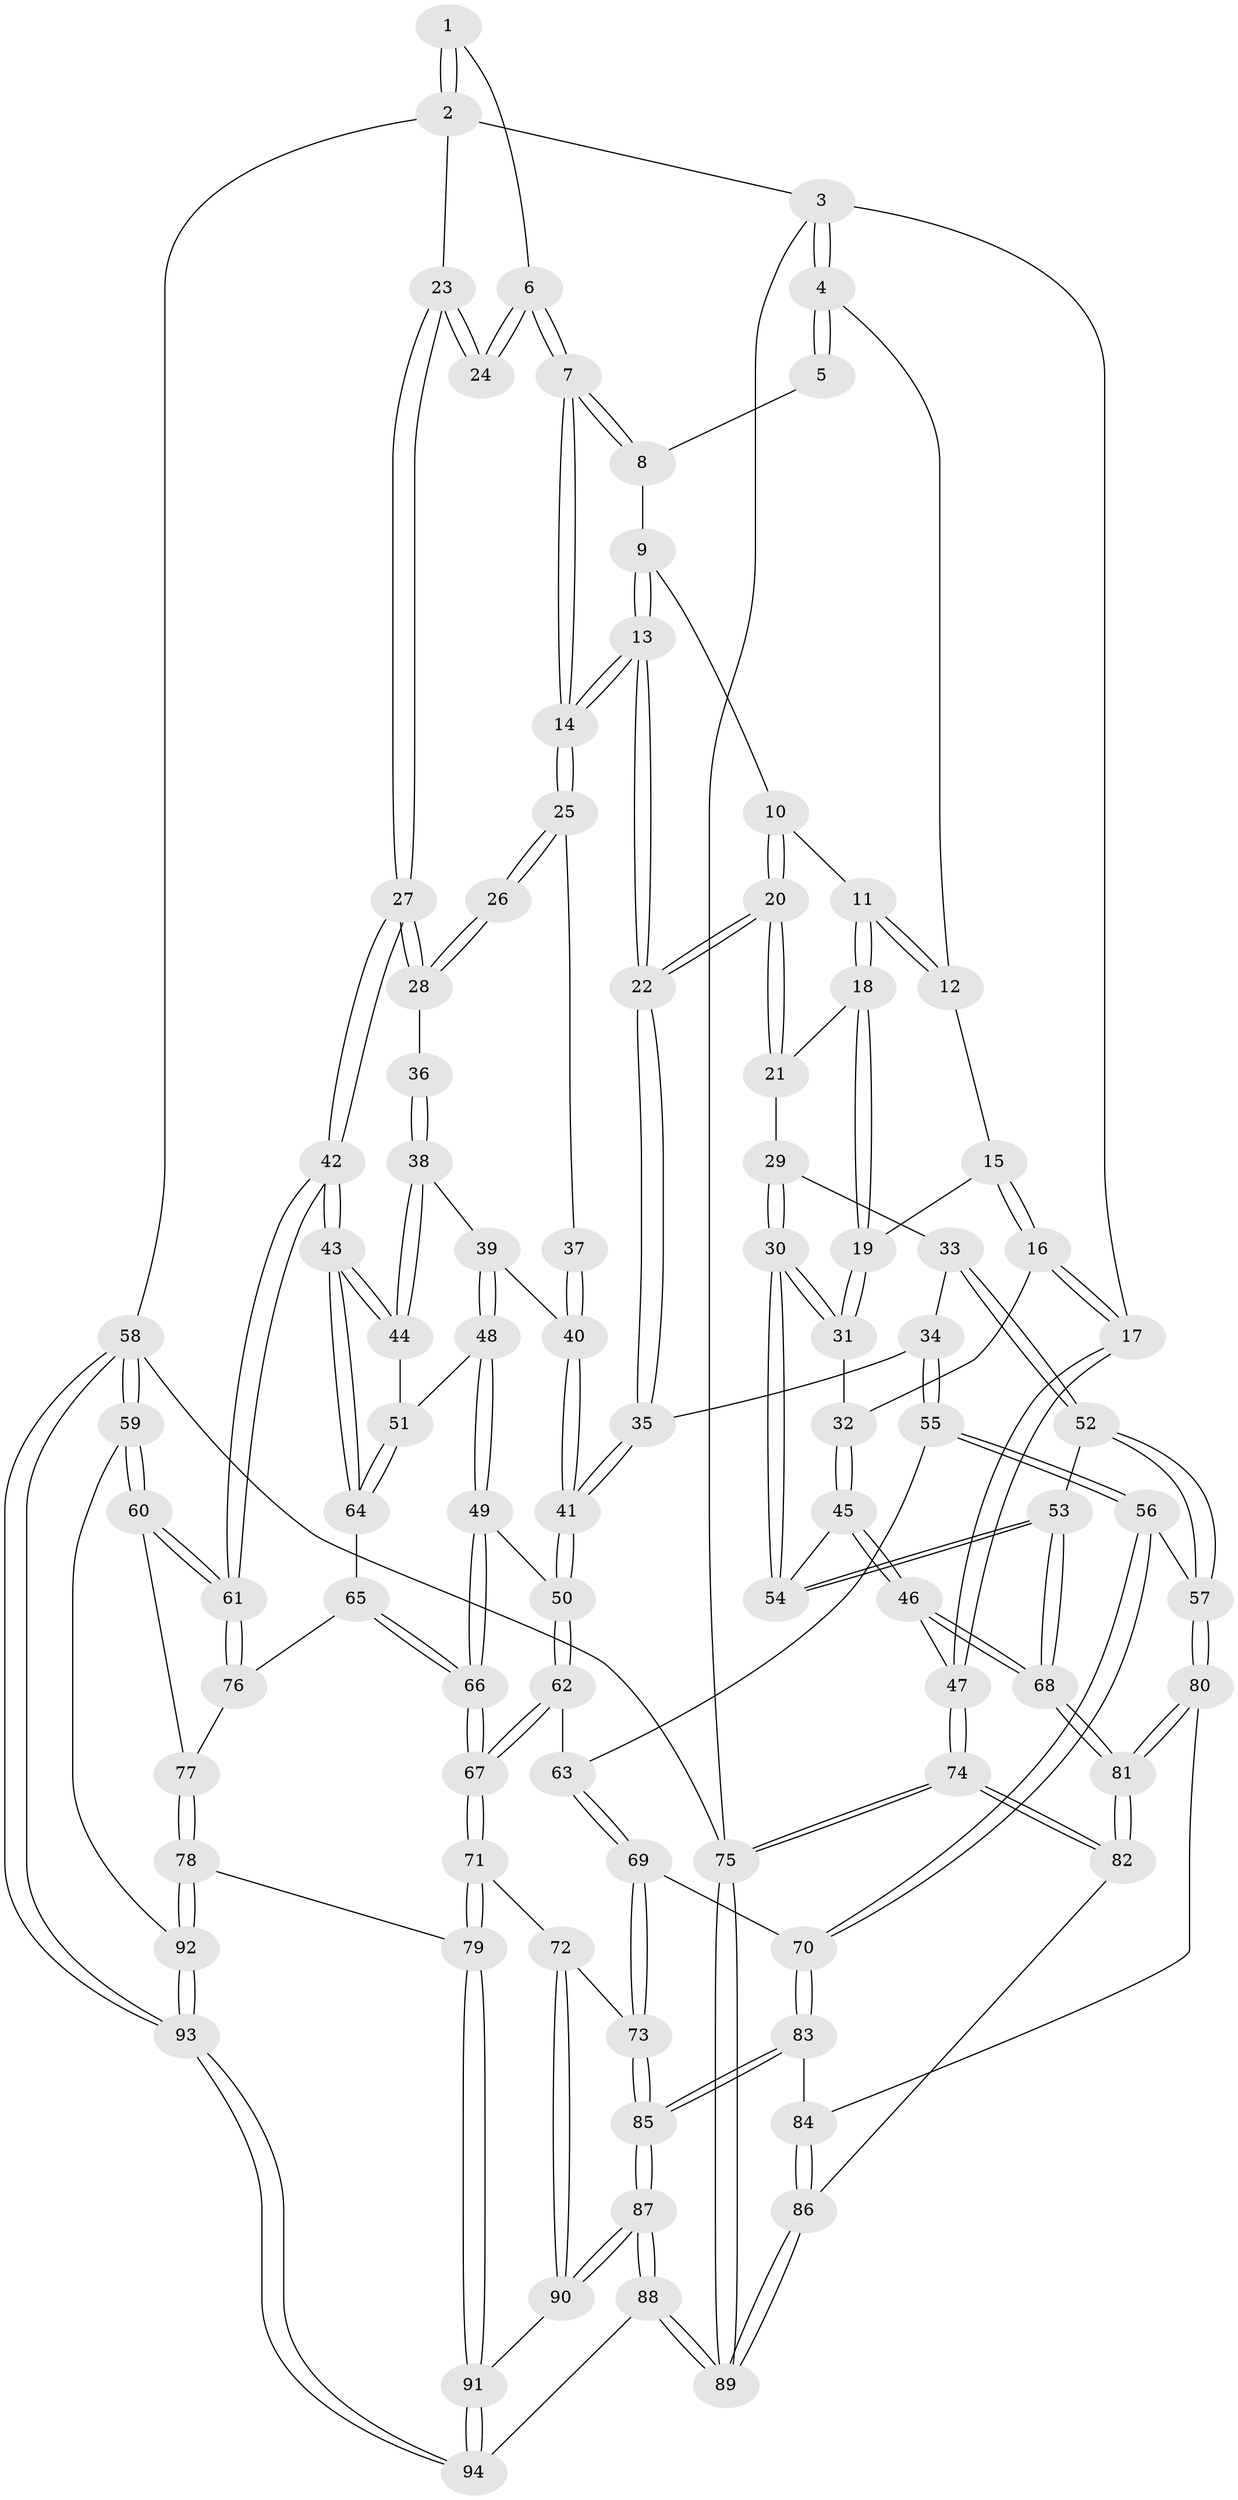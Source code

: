 // Generated by graph-tools (version 1.1) at 2025/03/03/09/25 03:03:15]
// undirected, 94 vertices, 232 edges
graph export_dot {
graph [start="1"]
  node [color=gray90,style=filled];
  1 [pos="+0.8230621612884311+0"];
  2 [pos="+1+0"];
  3 [pos="+0+0"];
  4 [pos="+0.3158637277081668+0"];
  5 [pos="+0.563064327387386+0"];
  6 [pos="+0.8088344694314149+0.10899496337490261"];
  7 [pos="+0.7880817554807983+0.15170471706336597"];
  8 [pos="+0.5753538165773472+0"];
  9 [pos="+0.5906693590527509+0"];
  10 [pos="+0.5740329370360223+0.13860823638401598"];
  11 [pos="+0.4736943022201609+0.12703315478345362"];
  12 [pos="+0.3179965323007853+0"];
  13 [pos="+0.7447655992345159+0.24805549198576476"];
  14 [pos="+0.7783165574542887+0.23004197947438396"];
  15 [pos="+0.3040188106773762+0"];
  16 [pos="+0.12191800764110403+0.26766230078626685"];
  17 [pos="+0+0"];
  18 [pos="+0.4432977902858187+0.22206820187457507"];
  19 [pos="+0.32132684468516104+0.22715496166456625"];
  20 [pos="+0.6734149965684832+0.2788899843789853"];
  21 [pos="+0.44761351973852137+0.2255280452775232"];
  22 [pos="+0.6892455035434782+0.28990213971737433"];
  23 [pos="+1+0"];
  24 [pos="+1+0"];
  25 [pos="+0.8067059705990536+0.23534109523675445"];
  26 [pos="+0.9184792285639863+0.17481208831658845"];
  27 [pos="+1+0.26931459004512404"];
  28 [pos="+1+0.26638661365122146"];
  29 [pos="+0.45444041399494534+0.34283291104280705"];
  30 [pos="+0.2367877549645719+0.3390233585052693"];
  31 [pos="+0.23570993538240564+0.3360436781150693"];
  32 [pos="+0.13721617861205876+0.2830877032741837"];
  33 [pos="+0.49618044781088616+0.3817326058919896"];
  34 [pos="+0.5348441494804095+0.38773004787833526"];
  35 [pos="+0.6818349639033101+0.3170956853516419"];
  36 [pos="+0.8934276880303751+0.29107308635596185"];
  37 [pos="+0.8305357160122818+0.2514548628146662"];
  38 [pos="+0.9310739474304032+0.37626971329523556"];
  39 [pos="+0.8764719448819166+0.4217883142074947"];
  40 [pos="+0.8644492562162749+0.4121943229447116"];
  41 [pos="+0.6928866884719997+0.3571379175765423"];
  42 [pos="+1+0.5265602705009627"];
  43 [pos="+1+0.5191357322192044"];
  44 [pos="+0.975913061293506+0.42172172537561653"];
  45 [pos="+0+0.4811878476179945"];
  46 [pos="+0+0.4826053424619193"];
  47 [pos="+0+0.5034904588579536"];
  48 [pos="+0.8505643532802293+0.4865468604170293"];
  49 [pos="+0.8415156202221722+0.49052589099460236"];
  50 [pos="+0.707588640171696+0.4236784965857218"];
  51 [pos="+0.886818122922885+0.4847804367592852"];
  52 [pos="+0.29001368260749993+0.5149325737140464"];
  53 [pos="+0.2666331523786521+0.50831912131178"];
  54 [pos="+0.24003066072051046+0.3623117857136338"];
  55 [pos="+0.5046020734220541+0.5431958632118387"];
  56 [pos="+0.433106304882062+0.5936579198865803"];
  57 [pos="+0.4150352174714844+0.5880255843135965"];
  58 [pos="+1+1"];
  59 [pos="+1+0.9146970042547137"];
  60 [pos="+1+0.6043362592783058"];
  61 [pos="+1+0.5586598369439664"];
  62 [pos="+0.6899270061209329+0.4829280048654203"];
  63 [pos="+0.6450032757358783+0.5455064770809757"];
  64 [pos="+0.9374699258801903+0.526630221068904"];
  65 [pos="+0.8691725749868903+0.6097367875435173"];
  66 [pos="+0.8524166974330656+0.6137897261869529"];
  67 [pos="+0.8258886978123186+0.645639083961261"];
  68 [pos="+0.21575786702808958+0.5566141721135512"];
  69 [pos="+0.6613311522719012+0.6821885212394373"];
  70 [pos="+0.4603993478659411+0.6395501600307414"];
  71 [pos="+0.7883565648353925+0.7511897123139749"];
  72 [pos="+0.7530570628580124+0.7498116242745766"];
  73 [pos="+0.6872204106374676+0.7208796771481139"];
  74 [pos="+0+0.8138352974444064"];
  75 [pos="+0+1"];
  76 [pos="+0.9764261283230072+0.614577816163536"];
  77 [pos="+0.9046829415289065+0.7495496536777045"];
  78 [pos="+0.8350902233872916+0.7896591407044696"];
  79 [pos="+0.8257082594120236+0.7842487789788851"];
  80 [pos="+0.3434799110821956+0.7282889916454579"];
  81 [pos="+0.14735503719959112+0.7252186740384379"];
  82 [pos="+0.13618352942379988+0.7426837279192967"];
  83 [pos="+0.47051297960156535+0.7848597702126433"];
  84 [pos="+0.3933185542880221+0.8046104054781688"];
  85 [pos="+0.5123491926317316+0.8166833715883262"];
  86 [pos="+0.2649493249925112+0.9083732763357744"];
  87 [pos="+0.5369982849298972+0.9381223857121552"];
  88 [pos="+0.465692394258332+1"];
  89 [pos="+0.31418616033484914+1"];
  90 [pos="+0.6581217280434156+0.8913045391286214"];
  91 [pos="+0.7225284162095907+0.9652233348468447"];
  92 [pos="+0.8970224551995094+0.8689538697723177"];
  93 [pos="+0.8136463468020924+1"];
  94 [pos="+0.7553252422566059+1"];
  1 -- 2;
  1 -- 2;
  1 -- 6;
  2 -- 3;
  2 -- 23;
  2 -- 58;
  3 -- 4;
  3 -- 4;
  3 -- 17;
  3 -- 75;
  4 -- 5;
  4 -- 5;
  4 -- 12;
  5 -- 8;
  6 -- 7;
  6 -- 7;
  6 -- 24;
  6 -- 24;
  7 -- 8;
  7 -- 8;
  7 -- 14;
  7 -- 14;
  8 -- 9;
  9 -- 10;
  9 -- 13;
  9 -- 13;
  10 -- 11;
  10 -- 20;
  10 -- 20;
  11 -- 12;
  11 -- 12;
  11 -- 18;
  11 -- 18;
  12 -- 15;
  13 -- 14;
  13 -- 14;
  13 -- 22;
  13 -- 22;
  14 -- 25;
  14 -- 25;
  15 -- 16;
  15 -- 16;
  15 -- 19;
  16 -- 17;
  16 -- 17;
  16 -- 32;
  17 -- 47;
  17 -- 47;
  18 -- 19;
  18 -- 19;
  18 -- 21;
  19 -- 31;
  19 -- 31;
  20 -- 21;
  20 -- 21;
  20 -- 22;
  20 -- 22;
  21 -- 29;
  22 -- 35;
  22 -- 35;
  23 -- 24;
  23 -- 24;
  23 -- 27;
  23 -- 27;
  25 -- 26;
  25 -- 26;
  25 -- 37;
  26 -- 28;
  26 -- 28;
  27 -- 28;
  27 -- 28;
  27 -- 42;
  27 -- 42;
  28 -- 36;
  29 -- 30;
  29 -- 30;
  29 -- 33;
  30 -- 31;
  30 -- 31;
  30 -- 54;
  30 -- 54;
  31 -- 32;
  32 -- 45;
  32 -- 45;
  33 -- 34;
  33 -- 52;
  33 -- 52;
  34 -- 35;
  34 -- 55;
  34 -- 55;
  35 -- 41;
  35 -- 41;
  36 -- 38;
  36 -- 38;
  37 -- 40;
  37 -- 40;
  38 -- 39;
  38 -- 44;
  38 -- 44;
  39 -- 40;
  39 -- 48;
  39 -- 48;
  40 -- 41;
  40 -- 41;
  41 -- 50;
  41 -- 50;
  42 -- 43;
  42 -- 43;
  42 -- 61;
  42 -- 61;
  43 -- 44;
  43 -- 44;
  43 -- 64;
  43 -- 64;
  44 -- 51;
  45 -- 46;
  45 -- 46;
  45 -- 54;
  46 -- 47;
  46 -- 68;
  46 -- 68;
  47 -- 74;
  47 -- 74;
  48 -- 49;
  48 -- 49;
  48 -- 51;
  49 -- 50;
  49 -- 66;
  49 -- 66;
  50 -- 62;
  50 -- 62;
  51 -- 64;
  51 -- 64;
  52 -- 53;
  52 -- 57;
  52 -- 57;
  53 -- 54;
  53 -- 54;
  53 -- 68;
  53 -- 68;
  55 -- 56;
  55 -- 56;
  55 -- 63;
  56 -- 57;
  56 -- 70;
  56 -- 70;
  57 -- 80;
  57 -- 80;
  58 -- 59;
  58 -- 59;
  58 -- 93;
  58 -- 93;
  58 -- 75;
  59 -- 60;
  59 -- 60;
  59 -- 92;
  60 -- 61;
  60 -- 61;
  60 -- 77;
  61 -- 76;
  61 -- 76;
  62 -- 63;
  62 -- 67;
  62 -- 67;
  63 -- 69;
  63 -- 69;
  64 -- 65;
  65 -- 66;
  65 -- 66;
  65 -- 76;
  66 -- 67;
  66 -- 67;
  67 -- 71;
  67 -- 71;
  68 -- 81;
  68 -- 81;
  69 -- 70;
  69 -- 73;
  69 -- 73;
  70 -- 83;
  70 -- 83;
  71 -- 72;
  71 -- 79;
  71 -- 79;
  72 -- 73;
  72 -- 90;
  72 -- 90;
  73 -- 85;
  73 -- 85;
  74 -- 75;
  74 -- 75;
  74 -- 82;
  74 -- 82;
  75 -- 89;
  75 -- 89;
  76 -- 77;
  77 -- 78;
  77 -- 78;
  78 -- 79;
  78 -- 92;
  78 -- 92;
  79 -- 91;
  79 -- 91;
  80 -- 81;
  80 -- 81;
  80 -- 84;
  81 -- 82;
  81 -- 82;
  82 -- 86;
  83 -- 84;
  83 -- 85;
  83 -- 85;
  84 -- 86;
  84 -- 86;
  85 -- 87;
  85 -- 87;
  86 -- 89;
  86 -- 89;
  87 -- 88;
  87 -- 88;
  87 -- 90;
  87 -- 90;
  88 -- 89;
  88 -- 89;
  88 -- 94;
  90 -- 91;
  91 -- 94;
  91 -- 94;
  92 -- 93;
  92 -- 93;
  93 -- 94;
  93 -- 94;
}
